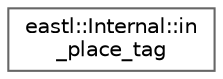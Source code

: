 digraph "类继承关系图"
{
 // LATEX_PDF_SIZE
  bgcolor="transparent";
  edge [fontname=Helvetica,fontsize=10,labelfontname=Helvetica,labelfontsize=10];
  node [fontname=Helvetica,fontsize=10,shape=box,height=0.2,width=0.4];
  rankdir="LR";
  Node0 [id="Node000000",label="eastl::Internal::in\l_place_tag",height=0.2,width=0.4,color="grey40", fillcolor="white", style="filled",URL="$structeastl_1_1_internal_1_1in__place__tag.html",tooltip=" "];
}

